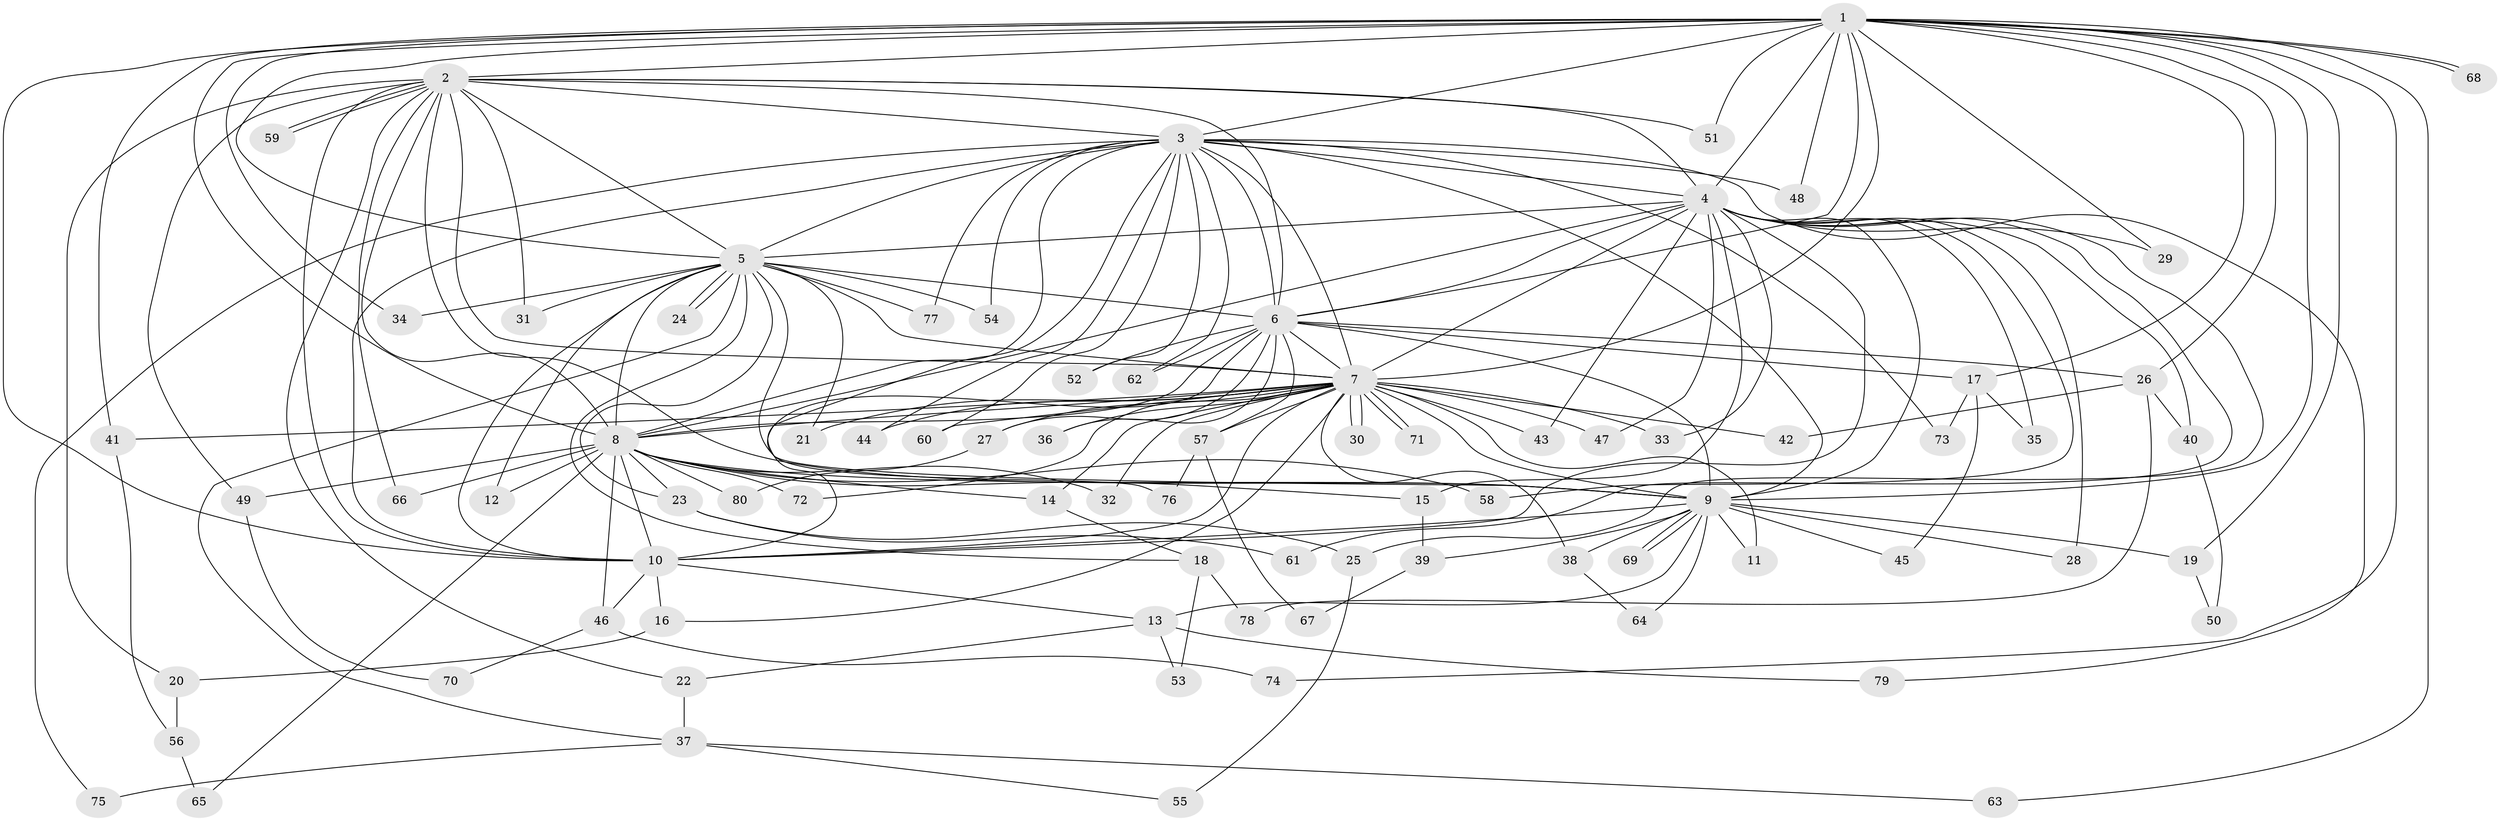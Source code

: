 // Generated by graph-tools (version 1.1) at 2025/11/02/27/25 16:11:01]
// undirected, 80 vertices, 185 edges
graph export_dot {
graph [start="1"]
  node [color=gray90,style=filled];
  1;
  2;
  3;
  4;
  5;
  6;
  7;
  8;
  9;
  10;
  11;
  12;
  13;
  14;
  15;
  16;
  17;
  18;
  19;
  20;
  21;
  22;
  23;
  24;
  25;
  26;
  27;
  28;
  29;
  30;
  31;
  32;
  33;
  34;
  35;
  36;
  37;
  38;
  39;
  40;
  41;
  42;
  43;
  44;
  45;
  46;
  47;
  48;
  49;
  50;
  51;
  52;
  53;
  54;
  55;
  56;
  57;
  58;
  59;
  60;
  61;
  62;
  63;
  64;
  65;
  66;
  67;
  68;
  69;
  70;
  71;
  72;
  73;
  74;
  75;
  76;
  77;
  78;
  79;
  80;
  1 -- 2;
  1 -- 3;
  1 -- 4;
  1 -- 5;
  1 -- 6;
  1 -- 7;
  1 -- 8;
  1 -- 9;
  1 -- 10;
  1 -- 17;
  1 -- 19;
  1 -- 26;
  1 -- 29;
  1 -- 34;
  1 -- 41;
  1 -- 48;
  1 -- 51;
  1 -- 63;
  1 -- 68;
  1 -- 68;
  1 -- 74;
  2 -- 3;
  2 -- 4;
  2 -- 5;
  2 -- 6;
  2 -- 7;
  2 -- 8;
  2 -- 9;
  2 -- 10;
  2 -- 20;
  2 -- 22;
  2 -- 31;
  2 -- 49;
  2 -- 51;
  2 -- 59;
  2 -- 59;
  2 -- 66;
  3 -- 4;
  3 -- 5;
  3 -- 6;
  3 -- 7;
  3 -- 8;
  3 -- 9;
  3 -- 10;
  3 -- 44;
  3 -- 48;
  3 -- 52;
  3 -- 54;
  3 -- 60;
  3 -- 62;
  3 -- 73;
  3 -- 75;
  3 -- 76;
  3 -- 77;
  3 -- 79;
  4 -- 5;
  4 -- 6;
  4 -- 7;
  4 -- 8;
  4 -- 9;
  4 -- 10;
  4 -- 15;
  4 -- 25;
  4 -- 28;
  4 -- 29;
  4 -- 33;
  4 -- 35;
  4 -- 40;
  4 -- 43;
  4 -- 47;
  4 -- 58;
  4 -- 61;
  5 -- 6;
  5 -- 7;
  5 -- 8;
  5 -- 9;
  5 -- 10;
  5 -- 12;
  5 -- 18;
  5 -- 21;
  5 -- 23;
  5 -- 24;
  5 -- 24;
  5 -- 31;
  5 -- 34;
  5 -- 37;
  5 -- 54;
  5 -- 77;
  6 -- 7;
  6 -- 8;
  6 -- 9;
  6 -- 10;
  6 -- 17;
  6 -- 26;
  6 -- 27;
  6 -- 36;
  6 -- 52;
  6 -- 57;
  6 -- 62;
  7 -- 8;
  7 -- 9;
  7 -- 10;
  7 -- 11;
  7 -- 14;
  7 -- 16;
  7 -- 21;
  7 -- 27;
  7 -- 30;
  7 -- 30;
  7 -- 32;
  7 -- 33;
  7 -- 36;
  7 -- 38;
  7 -- 41;
  7 -- 42;
  7 -- 43;
  7 -- 44;
  7 -- 47;
  7 -- 57;
  7 -- 60;
  7 -- 71;
  7 -- 71;
  7 -- 72;
  8 -- 9;
  8 -- 10;
  8 -- 12;
  8 -- 14;
  8 -- 15;
  8 -- 23;
  8 -- 32;
  8 -- 46;
  8 -- 49;
  8 -- 58;
  8 -- 65;
  8 -- 66;
  8 -- 72;
  8 -- 80;
  9 -- 10;
  9 -- 11;
  9 -- 13;
  9 -- 19;
  9 -- 28;
  9 -- 38;
  9 -- 39;
  9 -- 45;
  9 -- 64;
  9 -- 69;
  9 -- 69;
  10 -- 13;
  10 -- 16;
  10 -- 46;
  13 -- 22;
  13 -- 53;
  13 -- 79;
  14 -- 18;
  15 -- 39;
  16 -- 20;
  17 -- 35;
  17 -- 45;
  17 -- 73;
  18 -- 53;
  18 -- 78;
  19 -- 50;
  20 -- 56;
  22 -- 37;
  23 -- 25;
  23 -- 61;
  25 -- 55;
  26 -- 40;
  26 -- 42;
  26 -- 78;
  27 -- 80;
  37 -- 55;
  37 -- 63;
  37 -- 75;
  38 -- 64;
  39 -- 67;
  40 -- 50;
  41 -- 56;
  46 -- 70;
  46 -- 74;
  49 -- 70;
  56 -- 65;
  57 -- 67;
  57 -- 76;
}
